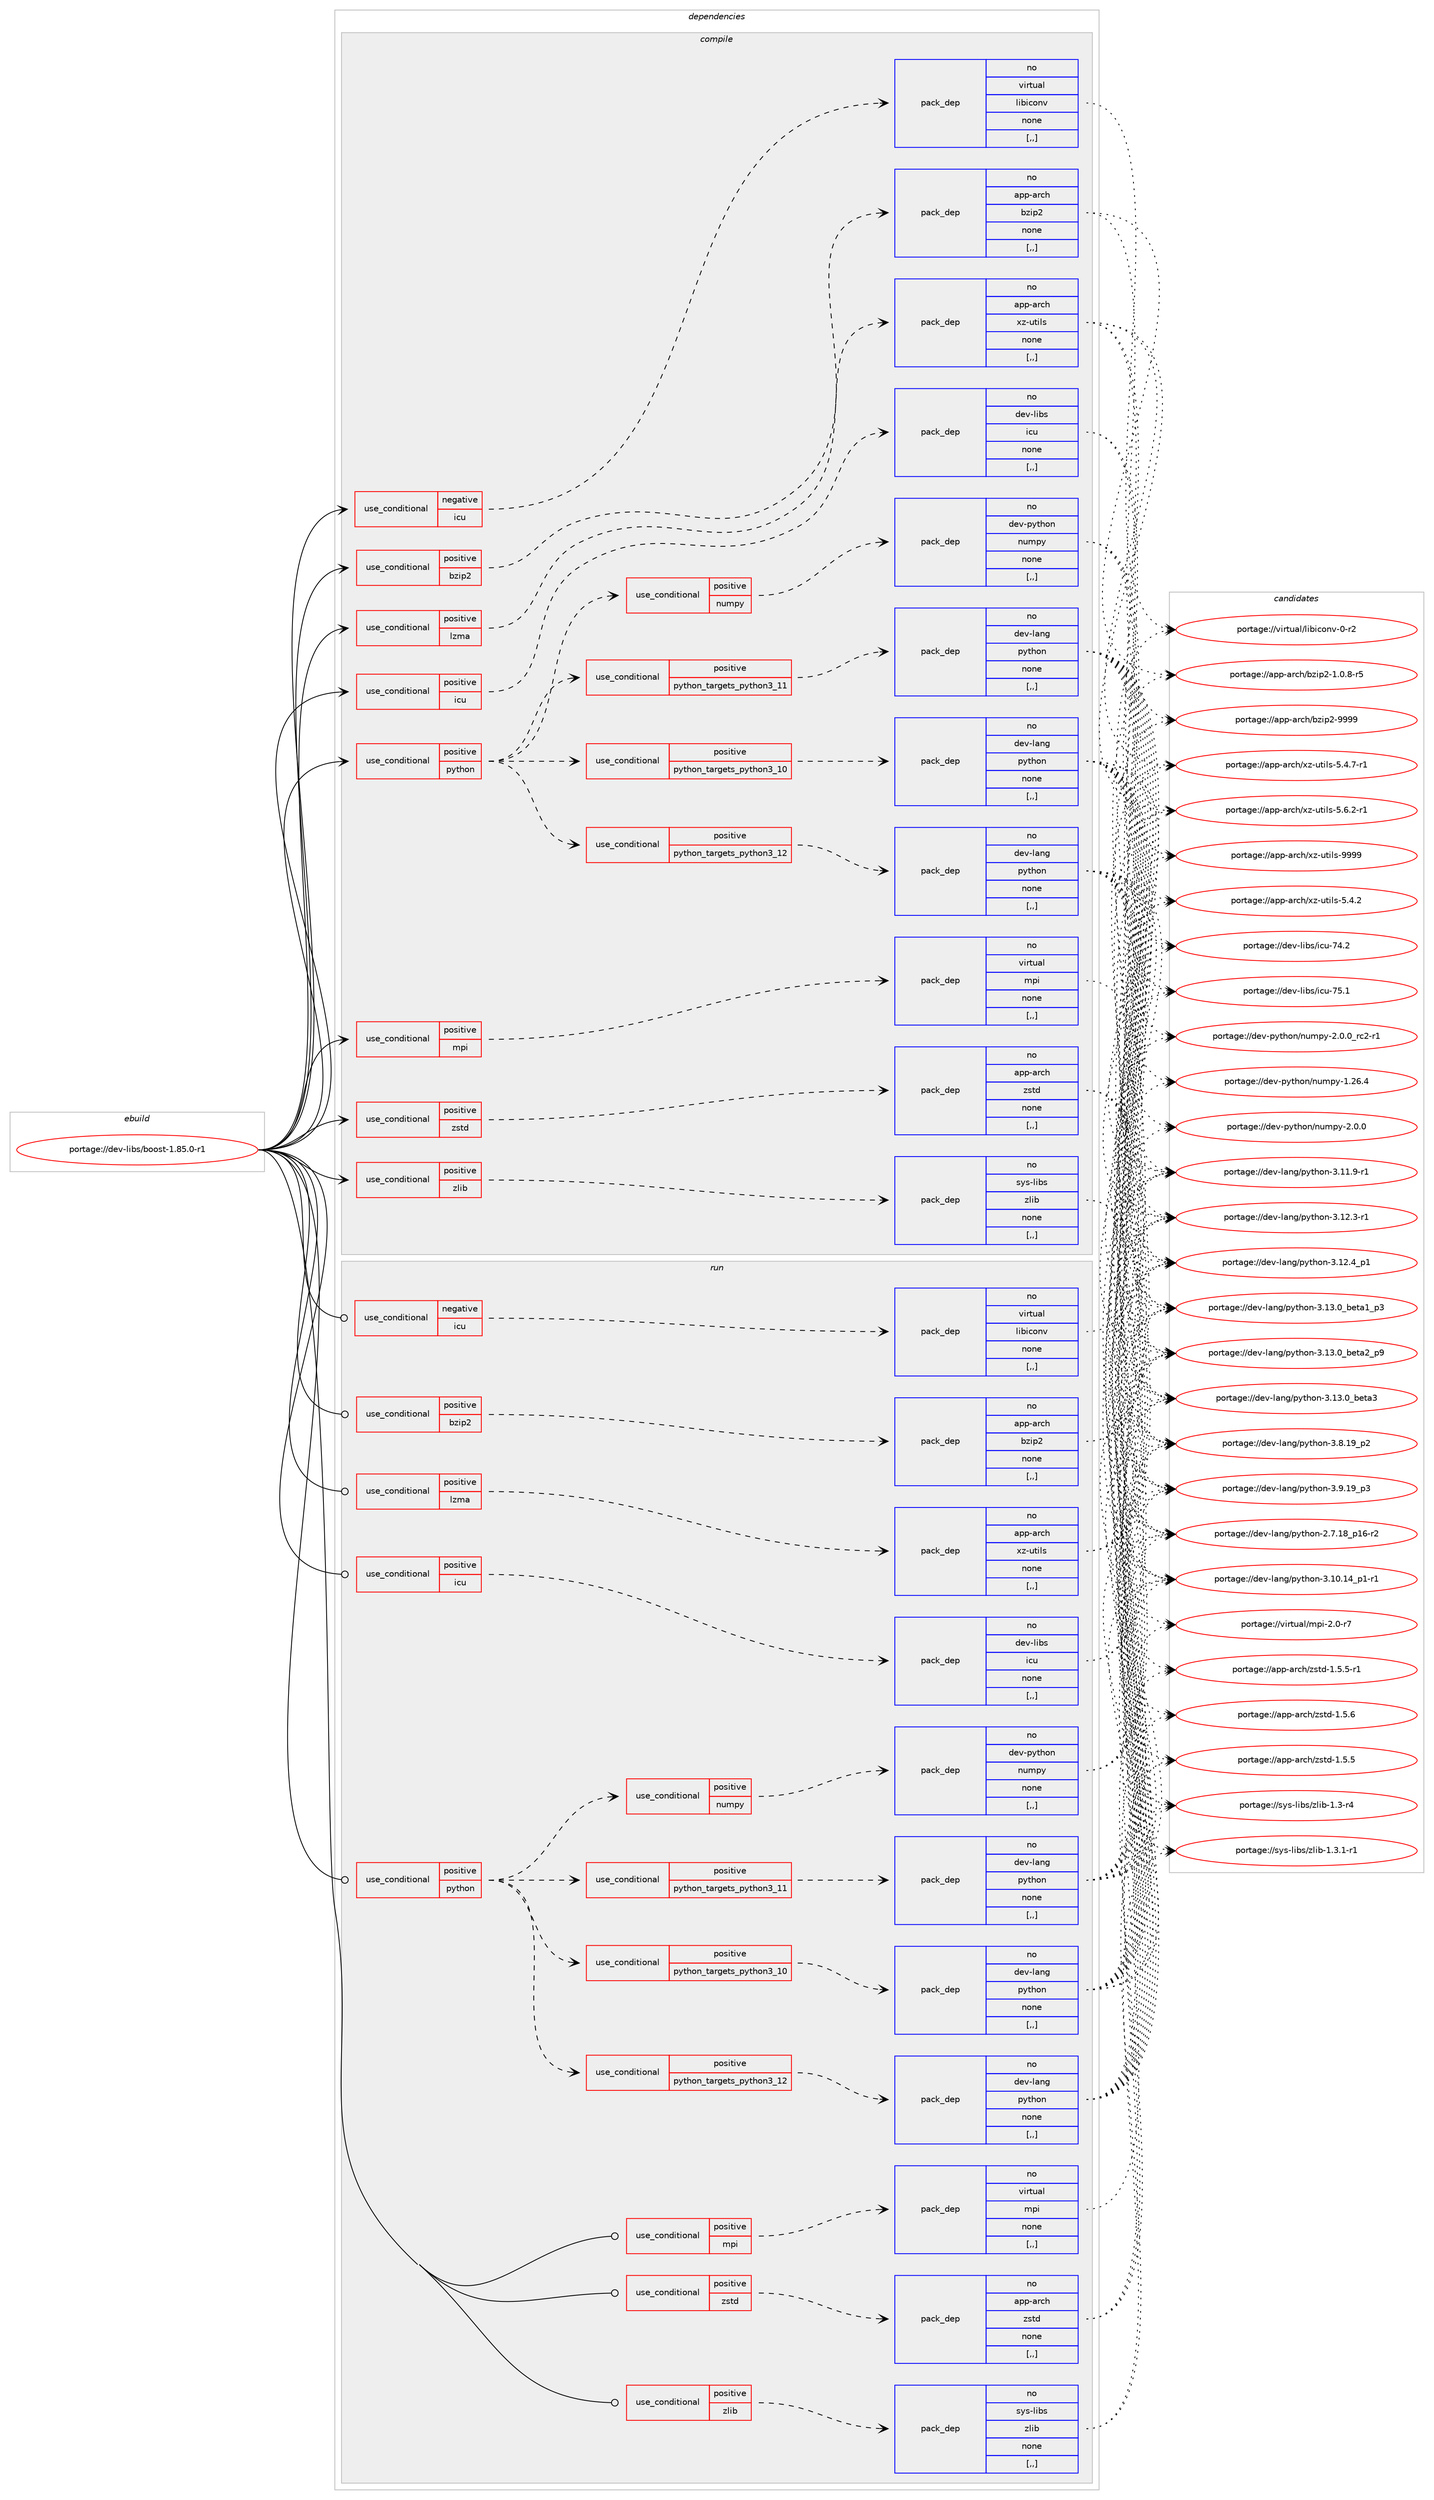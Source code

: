digraph prolog {

# *************
# Graph options
# *************

newrank=true;
concentrate=true;
compound=true;
graph [rankdir=LR,fontname=Helvetica,fontsize=10,ranksep=1.5];#, ranksep=2.5, nodesep=0.2];
edge  [arrowhead=vee];
node  [fontname=Helvetica,fontsize=10];

# **********
# The ebuild
# **********

subgraph cluster_leftcol {
color=gray;
rank=same;
label=<<i>ebuild</i>>;
id [label="portage://dev-libs/boost-1.85.0-r1", color=red, width=4, href="../dev-libs/boost-1.85.0-r1.svg"];
}

# ****************
# The dependencies
# ****************

subgraph cluster_midcol {
color=gray;
label=<<i>dependencies</i>>;
subgraph cluster_compile {
fillcolor="#eeeeee";
style=filled;
label=<<i>compile</i>>;
subgraph cond25169 {
dependency104187 [label=<<TABLE BORDER="0" CELLBORDER="1" CELLSPACING="0" CELLPADDING="4"><TR><TD ROWSPAN="3" CELLPADDING="10">use_conditional</TD></TR><TR><TD>negative</TD></TR><TR><TD>icu</TD></TR></TABLE>>, shape=none, color=red];
subgraph pack77901 {
dependency104188 [label=<<TABLE BORDER="0" CELLBORDER="1" CELLSPACING="0" CELLPADDING="4" WIDTH="220"><TR><TD ROWSPAN="6" CELLPADDING="30">pack_dep</TD></TR><TR><TD WIDTH="110">no</TD></TR><TR><TD>virtual</TD></TR><TR><TD>libiconv</TD></TR><TR><TD>none</TD></TR><TR><TD>[,,]</TD></TR></TABLE>>, shape=none, color=blue];
}
dependency104187:e -> dependency104188:w [weight=20,style="dashed",arrowhead="vee"];
}
id:e -> dependency104187:w [weight=20,style="solid",arrowhead="vee"];
subgraph cond25170 {
dependency104189 [label=<<TABLE BORDER="0" CELLBORDER="1" CELLSPACING="0" CELLPADDING="4"><TR><TD ROWSPAN="3" CELLPADDING="10">use_conditional</TD></TR><TR><TD>positive</TD></TR><TR><TD>bzip2</TD></TR></TABLE>>, shape=none, color=red];
subgraph pack77902 {
dependency104190 [label=<<TABLE BORDER="0" CELLBORDER="1" CELLSPACING="0" CELLPADDING="4" WIDTH="220"><TR><TD ROWSPAN="6" CELLPADDING="30">pack_dep</TD></TR><TR><TD WIDTH="110">no</TD></TR><TR><TD>app-arch</TD></TR><TR><TD>bzip2</TD></TR><TR><TD>none</TD></TR><TR><TD>[,,]</TD></TR></TABLE>>, shape=none, color=blue];
}
dependency104189:e -> dependency104190:w [weight=20,style="dashed",arrowhead="vee"];
}
id:e -> dependency104189:w [weight=20,style="solid",arrowhead="vee"];
subgraph cond25171 {
dependency104191 [label=<<TABLE BORDER="0" CELLBORDER="1" CELLSPACING="0" CELLPADDING="4"><TR><TD ROWSPAN="3" CELLPADDING="10">use_conditional</TD></TR><TR><TD>positive</TD></TR><TR><TD>icu</TD></TR></TABLE>>, shape=none, color=red];
subgraph pack77903 {
dependency104192 [label=<<TABLE BORDER="0" CELLBORDER="1" CELLSPACING="0" CELLPADDING="4" WIDTH="220"><TR><TD ROWSPAN="6" CELLPADDING="30">pack_dep</TD></TR><TR><TD WIDTH="110">no</TD></TR><TR><TD>dev-libs</TD></TR><TR><TD>icu</TD></TR><TR><TD>none</TD></TR><TR><TD>[,,]</TD></TR></TABLE>>, shape=none, color=blue];
}
dependency104191:e -> dependency104192:w [weight=20,style="dashed",arrowhead="vee"];
}
id:e -> dependency104191:w [weight=20,style="solid",arrowhead="vee"];
subgraph cond25172 {
dependency104193 [label=<<TABLE BORDER="0" CELLBORDER="1" CELLSPACING="0" CELLPADDING="4"><TR><TD ROWSPAN="3" CELLPADDING="10">use_conditional</TD></TR><TR><TD>positive</TD></TR><TR><TD>lzma</TD></TR></TABLE>>, shape=none, color=red];
subgraph pack77904 {
dependency104194 [label=<<TABLE BORDER="0" CELLBORDER="1" CELLSPACING="0" CELLPADDING="4" WIDTH="220"><TR><TD ROWSPAN="6" CELLPADDING="30">pack_dep</TD></TR><TR><TD WIDTH="110">no</TD></TR><TR><TD>app-arch</TD></TR><TR><TD>xz-utils</TD></TR><TR><TD>none</TD></TR><TR><TD>[,,]</TD></TR></TABLE>>, shape=none, color=blue];
}
dependency104193:e -> dependency104194:w [weight=20,style="dashed",arrowhead="vee"];
}
id:e -> dependency104193:w [weight=20,style="solid",arrowhead="vee"];
subgraph cond25173 {
dependency104195 [label=<<TABLE BORDER="0" CELLBORDER="1" CELLSPACING="0" CELLPADDING="4"><TR><TD ROWSPAN="3" CELLPADDING="10">use_conditional</TD></TR><TR><TD>positive</TD></TR><TR><TD>mpi</TD></TR></TABLE>>, shape=none, color=red];
subgraph pack77905 {
dependency104196 [label=<<TABLE BORDER="0" CELLBORDER="1" CELLSPACING="0" CELLPADDING="4" WIDTH="220"><TR><TD ROWSPAN="6" CELLPADDING="30">pack_dep</TD></TR><TR><TD WIDTH="110">no</TD></TR><TR><TD>virtual</TD></TR><TR><TD>mpi</TD></TR><TR><TD>none</TD></TR><TR><TD>[,,]</TD></TR></TABLE>>, shape=none, color=blue];
}
dependency104195:e -> dependency104196:w [weight=20,style="dashed",arrowhead="vee"];
}
id:e -> dependency104195:w [weight=20,style="solid",arrowhead="vee"];
subgraph cond25174 {
dependency104197 [label=<<TABLE BORDER="0" CELLBORDER="1" CELLSPACING="0" CELLPADDING="4"><TR><TD ROWSPAN="3" CELLPADDING="10">use_conditional</TD></TR><TR><TD>positive</TD></TR><TR><TD>python</TD></TR></TABLE>>, shape=none, color=red];
subgraph cond25175 {
dependency104198 [label=<<TABLE BORDER="0" CELLBORDER="1" CELLSPACING="0" CELLPADDING="4"><TR><TD ROWSPAN="3" CELLPADDING="10">use_conditional</TD></TR><TR><TD>positive</TD></TR><TR><TD>python_targets_python3_10</TD></TR></TABLE>>, shape=none, color=red];
subgraph pack77906 {
dependency104199 [label=<<TABLE BORDER="0" CELLBORDER="1" CELLSPACING="0" CELLPADDING="4" WIDTH="220"><TR><TD ROWSPAN="6" CELLPADDING="30">pack_dep</TD></TR><TR><TD WIDTH="110">no</TD></TR><TR><TD>dev-lang</TD></TR><TR><TD>python</TD></TR><TR><TD>none</TD></TR><TR><TD>[,,]</TD></TR></TABLE>>, shape=none, color=blue];
}
dependency104198:e -> dependency104199:w [weight=20,style="dashed",arrowhead="vee"];
}
dependency104197:e -> dependency104198:w [weight=20,style="dashed",arrowhead="vee"];
subgraph cond25176 {
dependency104200 [label=<<TABLE BORDER="0" CELLBORDER="1" CELLSPACING="0" CELLPADDING="4"><TR><TD ROWSPAN="3" CELLPADDING="10">use_conditional</TD></TR><TR><TD>positive</TD></TR><TR><TD>python_targets_python3_11</TD></TR></TABLE>>, shape=none, color=red];
subgraph pack77907 {
dependency104201 [label=<<TABLE BORDER="0" CELLBORDER="1" CELLSPACING="0" CELLPADDING="4" WIDTH="220"><TR><TD ROWSPAN="6" CELLPADDING="30">pack_dep</TD></TR><TR><TD WIDTH="110">no</TD></TR><TR><TD>dev-lang</TD></TR><TR><TD>python</TD></TR><TR><TD>none</TD></TR><TR><TD>[,,]</TD></TR></TABLE>>, shape=none, color=blue];
}
dependency104200:e -> dependency104201:w [weight=20,style="dashed",arrowhead="vee"];
}
dependency104197:e -> dependency104200:w [weight=20,style="dashed",arrowhead="vee"];
subgraph cond25177 {
dependency104202 [label=<<TABLE BORDER="0" CELLBORDER="1" CELLSPACING="0" CELLPADDING="4"><TR><TD ROWSPAN="3" CELLPADDING="10">use_conditional</TD></TR><TR><TD>positive</TD></TR><TR><TD>python_targets_python3_12</TD></TR></TABLE>>, shape=none, color=red];
subgraph pack77908 {
dependency104203 [label=<<TABLE BORDER="0" CELLBORDER="1" CELLSPACING="0" CELLPADDING="4" WIDTH="220"><TR><TD ROWSPAN="6" CELLPADDING="30">pack_dep</TD></TR><TR><TD WIDTH="110">no</TD></TR><TR><TD>dev-lang</TD></TR><TR><TD>python</TD></TR><TR><TD>none</TD></TR><TR><TD>[,,]</TD></TR></TABLE>>, shape=none, color=blue];
}
dependency104202:e -> dependency104203:w [weight=20,style="dashed",arrowhead="vee"];
}
dependency104197:e -> dependency104202:w [weight=20,style="dashed",arrowhead="vee"];
subgraph cond25178 {
dependency104204 [label=<<TABLE BORDER="0" CELLBORDER="1" CELLSPACING="0" CELLPADDING="4"><TR><TD ROWSPAN="3" CELLPADDING="10">use_conditional</TD></TR><TR><TD>positive</TD></TR><TR><TD>numpy</TD></TR></TABLE>>, shape=none, color=red];
subgraph pack77909 {
dependency104205 [label=<<TABLE BORDER="0" CELLBORDER="1" CELLSPACING="0" CELLPADDING="4" WIDTH="220"><TR><TD ROWSPAN="6" CELLPADDING="30">pack_dep</TD></TR><TR><TD WIDTH="110">no</TD></TR><TR><TD>dev-python</TD></TR><TR><TD>numpy</TD></TR><TR><TD>none</TD></TR><TR><TD>[,,]</TD></TR></TABLE>>, shape=none, color=blue];
}
dependency104204:e -> dependency104205:w [weight=20,style="dashed",arrowhead="vee"];
}
dependency104197:e -> dependency104204:w [weight=20,style="dashed",arrowhead="vee"];
}
id:e -> dependency104197:w [weight=20,style="solid",arrowhead="vee"];
subgraph cond25179 {
dependency104206 [label=<<TABLE BORDER="0" CELLBORDER="1" CELLSPACING="0" CELLPADDING="4"><TR><TD ROWSPAN="3" CELLPADDING="10">use_conditional</TD></TR><TR><TD>positive</TD></TR><TR><TD>zlib</TD></TR></TABLE>>, shape=none, color=red];
subgraph pack77910 {
dependency104207 [label=<<TABLE BORDER="0" CELLBORDER="1" CELLSPACING="0" CELLPADDING="4" WIDTH="220"><TR><TD ROWSPAN="6" CELLPADDING="30">pack_dep</TD></TR><TR><TD WIDTH="110">no</TD></TR><TR><TD>sys-libs</TD></TR><TR><TD>zlib</TD></TR><TR><TD>none</TD></TR><TR><TD>[,,]</TD></TR></TABLE>>, shape=none, color=blue];
}
dependency104206:e -> dependency104207:w [weight=20,style="dashed",arrowhead="vee"];
}
id:e -> dependency104206:w [weight=20,style="solid",arrowhead="vee"];
subgraph cond25180 {
dependency104208 [label=<<TABLE BORDER="0" CELLBORDER="1" CELLSPACING="0" CELLPADDING="4"><TR><TD ROWSPAN="3" CELLPADDING="10">use_conditional</TD></TR><TR><TD>positive</TD></TR><TR><TD>zstd</TD></TR></TABLE>>, shape=none, color=red];
subgraph pack77911 {
dependency104209 [label=<<TABLE BORDER="0" CELLBORDER="1" CELLSPACING="0" CELLPADDING="4" WIDTH="220"><TR><TD ROWSPAN="6" CELLPADDING="30">pack_dep</TD></TR><TR><TD WIDTH="110">no</TD></TR><TR><TD>app-arch</TD></TR><TR><TD>zstd</TD></TR><TR><TD>none</TD></TR><TR><TD>[,,]</TD></TR></TABLE>>, shape=none, color=blue];
}
dependency104208:e -> dependency104209:w [weight=20,style="dashed",arrowhead="vee"];
}
id:e -> dependency104208:w [weight=20,style="solid",arrowhead="vee"];
}
subgraph cluster_compileandrun {
fillcolor="#eeeeee";
style=filled;
label=<<i>compile and run</i>>;
}
subgraph cluster_run {
fillcolor="#eeeeee";
style=filled;
label=<<i>run</i>>;
subgraph cond25181 {
dependency104210 [label=<<TABLE BORDER="0" CELLBORDER="1" CELLSPACING="0" CELLPADDING="4"><TR><TD ROWSPAN="3" CELLPADDING="10">use_conditional</TD></TR><TR><TD>negative</TD></TR><TR><TD>icu</TD></TR></TABLE>>, shape=none, color=red];
subgraph pack77912 {
dependency104211 [label=<<TABLE BORDER="0" CELLBORDER="1" CELLSPACING="0" CELLPADDING="4" WIDTH="220"><TR><TD ROWSPAN="6" CELLPADDING="30">pack_dep</TD></TR><TR><TD WIDTH="110">no</TD></TR><TR><TD>virtual</TD></TR><TR><TD>libiconv</TD></TR><TR><TD>none</TD></TR><TR><TD>[,,]</TD></TR></TABLE>>, shape=none, color=blue];
}
dependency104210:e -> dependency104211:w [weight=20,style="dashed",arrowhead="vee"];
}
id:e -> dependency104210:w [weight=20,style="solid",arrowhead="odot"];
subgraph cond25182 {
dependency104212 [label=<<TABLE BORDER="0" CELLBORDER="1" CELLSPACING="0" CELLPADDING="4"><TR><TD ROWSPAN="3" CELLPADDING="10">use_conditional</TD></TR><TR><TD>positive</TD></TR><TR><TD>bzip2</TD></TR></TABLE>>, shape=none, color=red];
subgraph pack77913 {
dependency104213 [label=<<TABLE BORDER="0" CELLBORDER="1" CELLSPACING="0" CELLPADDING="4" WIDTH="220"><TR><TD ROWSPAN="6" CELLPADDING="30">pack_dep</TD></TR><TR><TD WIDTH="110">no</TD></TR><TR><TD>app-arch</TD></TR><TR><TD>bzip2</TD></TR><TR><TD>none</TD></TR><TR><TD>[,,]</TD></TR></TABLE>>, shape=none, color=blue];
}
dependency104212:e -> dependency104213:w [weight=20,style="dashed",arrowhead="vee"];
}
id:e -> dependency104212:w [weight=20,style="solid",arrowhead="odot"];
subgraph cond25183 {
dependency104214 [label=<<TABLE BORDER="0" CELLBORDER="1" CELLSPACING="0" CELLPADDING="4"><TR><TD ROWSPAN="3" CELLPADDING="10">use_conditional</TD></TR><TR><TD>positive</TD></TR><TR><TD>icu</TD></TR></TABLE>>, shape=none, color=red];
subgraph pack77914 {
dependency104215 [label=<<TABLE BORDER="0" CELLBORDER="1" CELLSPACING="0" CELLPADDING="4" WIDTH="220"><TR><TD ROWSPAN="6" CELLPADDING="30">pack_dep</TD></TR><TR><TD WIDTH="110">no</TD></TR><TR><TD>dev-libs</TD></TR><TR><TD>icu</TD></TR><TR><TD>none</TD></TR><TR><TD>[,,]</TD></TR></TABLE>>, shape=none, color=blue];
}
dependency104214:e -> dependency104215:w [weight=20,style="dashed",arrowhead="vee"];
}
id:e -> dependency104214:w [weight=20,style="solid",arrowhead="odot"];
subgraph cond25184 {
dependency104216 [label=<<TABLE BORDER="0" CELLBORDER="1" CELLSPACING="0" CELLPADDING="4"><TR><TD ROWSPAN="3" CELLPADDING="10">use_conditional</TD></TR><TR><TD>positive</TD></TR><TR><TD>lzma</TD></TR></TABLE>>, shape=none, color=red];
subgraph pack77915 {
dependency104217 [label=<<TABLE BORDER="0" CELLBORDER="1" CELLSPACING="0" CELLPADDING="4" WIDTH="220"><TR><TD ROWSPAN="6" CELLPADDING="30">pack_dep</TD></TR><TR><TD WIDTH="110">no</TD></TR><TR><TD>app-arch</TD></TR><TR><TD>xz-utils</TD></TR><TR><TD>none</TD></TR><TR><TD>[,,]</TD></TR></TABLE>>, shape=none, color=blue];
}
dependency104216:e -> dependency104217:w [weight=20,style="dashed",arrowhead="vee"];
}
id:e -> dependency104216:w [weight=20,style="solid",arrowhead="odot"];
subgraph cond25185 {
dependency104218 [label=<<TABLE BORDER="0" CELLBORDER="1" CELLSPACING="0" CELLPADDING="4"><TR><TD ROWSPAN="3" CELLPADDING="10">use_conditional</TD></TR><TR><TD>positive</TD></TR><TR><TD>mpi</TD></TR></TABLE>>, shape=none, color=red];
subgraph pack77916 {
dependency104219 [label=<<TABLE BORDER="0" CELLBORDER="1" CELLSPACING="0" CELLPADDING="4" WIDTH="220"><TR><TD ROWSPAN="6" CELLPADDING="30">pack_dep</TD></TR><TR><TD WIDTH="110">no</TD></TR><TR><TD>virtual</TD></TR><TR><TD>mpi</TD></TR><TR><TD>none</TD></TR><TR><TD>[,,]</TD></TR></TABLE>>, shape=none, color=blue];
}
dependency104218:e -> dependency104219:w [weight=20,style="dashed",arrowhead="vee"];
}
id:e -> dependency104218:w [weight=20,style="solid",arrowhead="odot"];
subgraph cond25186 {
dependency104220 [label=<<TABLE BORDER="0" CELLBORDER="1" CELLSPACING="0" CELLPADDING="4"><TR><TD ROWSPAN="3" CELLPADDING="10">use_conditional</TD></TR><TR><TD>positive</TD></TR><TR><TD>python</TD></TR></TABLE>>, shape=none, color=red];
subgraph cond25187 {
dependency104221 [label=<<TABLE BORDER="0" CELLBORDER="1" CELLSPACING="0" CELLPADDING="4"><TR><TD ROWSPAN="3" CELLPADDING="10">use_conditional</TD></TR><TR><TD>positive</TD></TR><TR><TD>python_targets_python3_10</TD></TR></TABLE>>, shape=none, color=red];
subgraph pack77917 {
dependency104222 [label=<<TABLE BORDER="0" CELLBORDER="1" CELLSPACING="0" CELLPADDING="4" WIDTH="220"><TR><TD ROWSPAN="6" CELLPADDING="30">pack_dep</TD></TR><TR><TD WIDTH="110">no</TD></TR><TR><TD>dev-lang</TD></TR><TR><TD>python</TD></TR><TR><TD>none</TD></TR><TR><TD>[,,]</TD></TR></TABLE>>, shape=none, color=blue];
}
dependency104221:e -> dependency104222:w [weight=20,style="dashed",arrowhead="vee"];
}
dependency104220:e -> dependency104221:w [weight=20,style="dashed",arrowhead="vee"];
subgraph cond25188 {
dependency104223 [label=<<TABLE BORDER="0" CELLBORDER="1" CELLSPACING="0" CELLPADDING="4"><TR><TD ROWSPAN="3" CELLPADDING="10">use_conditional</TD></TR><TR><TD>positive</TD></TR><TR><TD>python_targets_python3_11</TD></TR></TABLE>>, shape=none, color=red];
subgraph pack77918 {
dependency104224 [label=<<TABLE BORDER="0" CELLBORDER="1" CELLSPACING="0" CELLPADDING="4" WIDTH="220"><TR><TD ROWSPAN="6" CELLPADDING="30">pack_dep</TD></TR><TR><TD WIDTH="110">no</TD></TR><TR><TD>dev-lang</TD></TR><TR><TD>python</TD></TR><TR><TD>none</TD></TR><TR><TD>[,,]</TD></TR></TABLE>>, shape=none, color=blue];
}
dependency104223:e -> dependency104224:w [weight=20,style="dashed",arrowhead="vee"];
}
dependency104220:e -> dependency104223:w [weight=20,style="dashed",arrowhead="vee"];
subgraph cond25189 {
dependency104225 [label=<<TABLE BORDER="0" CELLBORDER="1" CELLSPACING="0" CELLPADDING="4"><TR><TD ROWSPAN="3" CELLPADDING="10">use_conditional</TD></TR><TR><TD>positive</TD></TR><TR><TD>python_targets_python3_12</TD></TR></TABLE>>, shape=none, color=red];
subgraph pack77919 {
dependency104226 [label=<<TABLE BORDER="0" CELLBORDER="1" CELLSPACING="0" CELLPADDING="4" WIDTH="220"><TR><TD ROWSPAN="6" CELLPADDING="30">pack_dep</TD></TR><TR><TD WIDTH="110">no</TD></TR><TR><TD>dev-lang</TD></TR><TR><TD>python</TD></TR><TR><TD>none</TD></TR><TR><TD>[,,]</TD></TR></TABLE>>, shape=none, color=blue];
}
dependency104225:e -> dependency104226:w [weight=20,style="dashed",arrowhead="vee"];
}
dependency104220:e -> dependency104225:w [weight=20,style="dashed",arrowhead="vee"];
subgraph cond25190 {
dependency104227 [label=<<TABLE BORDER="0" CELLBORDER="1" CELLSPACING="0" CELLPADDING="4"><TR><TD ROWSPAN="3" CELLPADDING="10">use_conditional</TD></TR><TR><TD>positive</TD></TR><TR><TD>numpy</TD></TR></TABLE>>, shape=none, color=red];
subgraph pack77920 {
dependency104228 [label=<<TABLE BORDER="0" CELLBORDER="1" CELLSPACING="0" CELLPADDING="4" WIDTH="220"><TR><TD ROWSPAN="6" CELLPADDING="30">pack_dep</TD></TR><TR><TD WIDTH="110">no</TD></TR><TR><TD>dev-python</TD></TR><TR><TD>numpy</TD></TR><TR><TD>none</TD></TR><TR><TD>[,,]</TD></TR></TABLE>>, shape=none, color=blue];
}
dependency104227:e -> dependency104228:w [weight=20,style="dashed",arrowhead="vee"];
}
dependency104220:e -> dependency104227:w [weight=20,style="dashed",arrowhead="vee"];
}
id:e -> dependency104220:w [weight=20,style="solid",arrowhead="odot"];
subgraph cond25191 {
dependency104229 [label=<<TABLE BORDER="0" CELLBORDER="1" CELLSPACING="0" CELLPADDING="4"><TR><TD ROWSPAN="3" CELLPADDING="10">use_conditional</TD></TR><TR><TD>positive</TD></TR><TR><TD>zlib</TD></TR></TABLE>>, shape=none, color=red];
subgraph pack77921 {
dependency104230 [label=<<TABLE BORDER="0" CELLBORDER="1" CELLSPACING="0" CELLPADDING="4" WIDTH="220"><TR><TD ROWSPAN="6" CELLPADDING="30">pack_dep</TD></TR><TR><TD WIDTH="110">no</TD></TR><TR><TD>sys-libs</TD></TR><TR><TD>zlib</TD></TR><TR><TD>none</TD></TR><TR><TD>[,,]</TD></TR></TABLE>>, shape=none, color=blue];
}
dependency104229:e -> dependency104230:w [weight=20,style="dashed",arrowhead="vee"];
}
id:e -> dependency104229:w [weight=20,style="solid",arrowhead="odot"];
subgraph cond25192 {
dependency104231 [label=<<TABLE BORDER="0" CELLBORDER="1" CELLSPACING="0" CELLPADDING="4"><TR><TD ROWSPAN="3" CELLPADDING="10">use_conditional</TD></TR><TR><TD>positive</TD></TR><TR><TD>zstd</TD></TR></TABLE>>, shape=none, color=red];
subgraph pack77922 {
dependency104232 [label=<<TABLE BORDER="0" CELLBORDER="1" CELLSPACING="0" CELLPADDING="4" WIDTH="220"><TR><TD ROWSPAN="6" CELLPADDING="30">pack_dep</TD></TR><TR><TD WIDTH="110">no</TD></TR><TR><TD>app-arch</TD></TR><TR><TD>zstd</TD></TR><TR><TD>none</TD></TR><TR><TD>[,,]</TD></TR></TABLE>>, shape=none, color=blue];
}
dependency104231:e -> dependency104232:w [weight=20,style="dashed",arrowhead="vee"];
}
id:e -> dependency104231:w [weight=20,style="solid",arrowhead="odot"];
}
}

# **************
# The candidates
# **************

subgraph cluster_choices {
rank=same;
color=gray;
label=<<i>candidates</i>>;

subgraph choice77901 {
color=black;
nodesep=1;
choice1181051141161179710847108105981059911111011845484511450 [label="portage://virtual/libiconv-0-r2", color=red, width=4,href="../virtual/libiconv-0-r2.svg"];
dependency104188:e -> choice1181051141161179710847108105981059911111011845484511450:w [style=dotted,weight="100"];
}
subgraph choice77902 {
color=black;
nodesep=1;
choice971121124597114991044798122105112504549464846564511453 [label="portage://app-arch/bzip2-1.0.8-r5", color=red, width=4,href="../app-arch/bzip2-1.0.8-r5.svg"];
choice971121124597114991044798122105112504557575757 [label="portage://app-arch/bzip2-9999", color=red, width=4,href="../app-arch/bzip2-9999.svg"];
dependency104190:e -> choice971121124597114991044798122105112504549464846564511453:w [style=dotted,weight="100"];
dependency104190:e -> choice971121124597114991044798122105112504557575757:w [style=dotted,weight="100"];
}
subgraph choice77903 {
color=black;
nodesep=1;
choice100101118451081059811547105991174555524650 [label="portage://dev-libs/icu-74.2", color=red, width=4,href="../dev-libs/icu-74.2.svg"];
choice100101118451081059811547105991174555534649 [label="portage://dev-libs/icu-75.1", color=red, width=4,href="../dev-libs/icu-75.1.svg"];
dependency104192:e -> choice100101118451081059811547105991174555524650:w [style=dotted,weight="100"];
dependency104192:e -> choice100101118451081059811547105991174555534649:w [style=dotted,weight="100"];
}
subgraph choice77904 {
color=black;
nodesep=1;
choice971121124597114991044712012245117116105108115455346524650 [label="portage://app-arch/xz-utils-5.4.2", color=red, width=4,href="../app-arch/xz-utils-5.4.2.svg"];
choice9711211245971149910447120122451171161051081154553465246554511449 [label="portage://app-arch/xz-utils-5.4.7-r1", color=red, width=4,href="../app-arch/xz-utils-5.4.7-r1.svg"];
choice9711211245971149910447120122451171161051081154553465446504511449 [label="portage://app-arch/xz-utils-5.6.2-r1", color=red, width=4,href="../app-arch/xz-utils-5.6.2-r1.svg"];
choice9711211245971149910447120122451171161051081154557575757 [label="portage://app-arch/xz-utils-9999", color=red, width=4,href="../app-arch/xz-utils-9999.svg"];
dependency104194:e -> choice971121124597114991044712012245117116105108115455346524650:w [style=dotted,weight="100"];
dependency104194:e -> choice9711211245971149910447120122451171161051081154553465246554511449:w [style=dotted,weight="100"];
dependency104194:e -> choice9711211245971149910447120122451171161051081154553465446504511449:w [style=dotted,weight="100"];
dependency104194:e -> choice9711211245971149910447120122451171161051081154557575757:w [style=dotted,weight="100"];
}
subgraph choice77905 {
color=black;
nodesep=1;
choice1181051141161179710847109112105455046484511455 [label="portage://virtual/mpi-2.0-r7", color=red, width=4,href="../virtual/mpi-2.0-r7.svg"];
dependency104196:e -> choice1181051141161179710847109112105455046484511455:w [style=dotted,weight="100"];
}
subgraph choice77906 {
color=black;
nodesep=1;
choice100101118451089711010347112121116104111110455046554649569511249544511450 [label="portage://dev-lang/python-2.7.18_p16-r2", color=red, width=4,href="../dev-lang/python-2.7.18_p16-r2.svg"];
choice100101118451089711010347112121116104111110455146494846495295112494511449 [label="portage://dev-lang/python-3.10.14_p1-r1", color=red, width=4,href="../dev-lang/python-3.10.14_p1-r1.svg"];
choice100101118451089711010347112121116104111110455146494946574511449 [label="portage://dev-lang/python-3.11.9-r1", color=red, width=4,href="../dev-lang/python-3.11.9-r1.svg"];
choice100101118451089711010347112121116104111110455146495046514511449 [label="portage://dev-lang/python-3.12.3-r1", color=red, width=4,href="../dev-lang/python-3.12.3-r1.svg"];
choice100101118451089711010347112121116104111110455146495046529511249 [label="portage://dev-lang/python-3.12.4_p1", color=red, width=4,href="../dev-lang/python-3.12.4_p1.svg"];
choice10010111845108971101034711212111610411111045514649514648959810111697499511251 [label="portage://dev-lang/python-3.13.0_beta1_p3", color=red, width=4,href="../dev-lang/python-3.13.0_beta1_p3.svg"];
choice10010111845108971101034711212111610411111045514649514648959810111697509511257 [label="portage://dev-lang/python-3.13.0_beta2_p9", color=red, width=4,href="../dev-lang/python-3.13.0_beta2_p9.svg"];
choice1001011184510897110103471121211161041111104551464951464895981011169751 [label="portage://dev-lang/python-3.13.0_beta3", color=red, width=4,href="../dev-lang/python-3.13.0_beta3.svg"];
choice100101118451089711010347112121116104111110455146564649579511250 [label="portage://dev-lang/python-3.8.19_p2", color=red, width=4,href="../dev-lang/python-3.8.19_p2.svg"];
choice100101118451089711010347112121116104111110455146574649579511251 [label="portage://dev-lang/python-3.9.19_p3", color=red, width=4,href="../dev-lang/python-3.9.19_p3.svg"];
dependency104199:e -> choice100101118451089711010347112121116104111110455046554649569511249544511450:w [style=dotted,weight="100"];
dependency104199:e -> choice100101118451089711010347112121116104111110455146494846495295112494511449:w [style=dotted,weight="100"];
dependency104199:e -> choice100101118451089711010347112121116104111110455146494946574511449:w [style=dotted,weight="100"];
dependency104199:e -> choice100101118451089711010347112121116104111110455146495046514511449:w [style=dotted,weight="100"];
dependency104199:e -> choice100101118451089711010347112121116104111110455146495046529511249:w [style=dotted,weight="100"];
dependency104199:e -> choice10010111845108971101034711212111610411111045514649514648959810111697499511251:w [style=dotted,weight="100"];
dependency104199:e -> choice10010111845108971101034711212111610411111045514649514648959810111697509511257:w [style=dotted,weight="100"];
dependency104199:e -> choice1001011184510897110103471121211161041111104551464951464895981011169751:w [style=dotted,weight="100"];
dependency104199:e -> choice100101118451089711010347112121116104111110455146564649579511250:w [style=dotted,weight="100"];
dependency104199:e -> choice100101118451089711010347112121116104111110455146574649579511251:w [style=dotted,weight="100"];
}
subgraph choice77907 {
color=black;
nodesep=1;
choice100101118451089711010347112121116104111110455046554649569511249544511450 [label="portage://dev-lang/python-2.7.18_p16-r2", color=red, width=4,href="../dev-lang/python-2.7.18_p16-r2.svg"];
choice100101118451089711010347112121116104111110455146494846495295112494511449 [label="portage://dev-lang/python-3.10.14_p1-r1", color=red, width=4,href="../dev-lang/python-3.10.14_p1-r1.svg"];
choice100101118451089711010347112121116104111110455146494946574511449 [label="portage://dev-lang/python-3.11.9-r1", color=red, width=4,href="../dev-lang/python-3.11.9-r1.svg"];
choice100101118451089711010347112121116104111110455146495046514511449 [label="portage://dev-lang/python-3.12.3-r1", color=red, width=4,href="../dev-lang/python-3.12.3-r1.svg"];
choice100101118451089711010347112121116104111110455146495046529511249 [label="portage://dev-lang/python-3.12.4_p1", color=red, width=4,href="../dev-lang/python-3.12.4_p1.svg"];
choice10010111845108971101034711212111610411111045514649514648959810111697499511251 [label="portage://dev-lang/python-3.13.0_beta1_p3", color=red, width=4,href="../dev-lang/python-3.13.0_beta1_p3.svg"];
choice10010111845108971101034711212111610411111045514649514648959810111697509511257 [label="portage://dev-lang/python-3.13.0_beta2_p9", color=red, width=4,href="../dev-lang/python-3.13.0_beta2_p9.svg"];
choice1001011184510897110103471121211161041111104551464951464895981011169751 [label="portage://dev-lang/python-3.13.0_beta3", color=red, width=4,href="../dev-lang/python-3.13.0_beta3.svg"];
choice100101118451089711010347112121116104111110455146564649579511250 [label="portage://dev-lang/python-3.8.19_p2", color=red, width=4,href="../dev-lang/python-3.8.19_p2.svg"];
choice100101118451089711010347112121116104111110455146574649579511251 [label="portage://dev-lang/python-3.9.19_p3", color=red, width=4,href="../dev-lang/python-3.9.19_p3.svg"];
dependency104201:e -> choice100101118451089711010347112121116104111110455046554649569511249544511450:w [style=dotted,weight="100"];
dependency104201:e -> choice100101118451089711010347112121116104111110455146494846495295112494511449:w [style=dotted,weight="100"];
dependency104201:e -> choice100101118451089711010347112121116104111110455146494946574511449:w [style=dotted,weight="100"];
dependency104201:e -> choice100101118451089711010347112121116104111110455146495046514511449:w [style=dotted,weight="100"];
dependency104201:e -> choice100101118451089711010347112121116104111110455146495046529511249:w [style=dotted,weight="100"];
dependency104201:e -> choice10010111845108971101034711212111610411111045514649514648959810111697499511251:w [style=dotted,weight="100"];
dependency104201:e -> choice10010111845108971101034711212111610411111045514649514648959810111697509511257:w [style=dotted,weight="100"];
dependency104201:e -> choice1001011184510897110103471121211161041111104551464951464895981011169751:w [style=dotted,weight="100"];
dependency104201:e -> choice100101118451089711010347112121116104111110455146564649579511250:w [style=dotted,weight="100"];
dependency104201:e -> choice100101118451089711010347112121116104111110455146574649579511251:w [style=dotted,weight="100"];
}
subgraph choice77908 {
color=black;
nodesep=1;
choice100101118451089711010347112121116104111110455046554649569511249544511450 [label="portage://dev-lang/python-2.7.18_p16-r2", color=red, width=4,href="../dev-lang/python-2.7.18_p16-r2.svg"];
choice100101118451089711010347112121116104111110455146494846495295112494511449 [label="portage://dev-lang/python-3.10.14_p1-r1", color=red, width=4,href="../dev-lang/python-3.10.14_p1-r1.svg"];
choice100101118451089711010347112121116104111110455146494946574511449 [label="portage://dev-lang/python-3.11.9-r1", color=red, width=4,href="../dev-lang/python-3.11.9-r1.svg"];
choice100101118451089711010347112121116104111110455146495046514511449 [label="portage://dev-lang/python-3.12.3-r1", color=red, width=4,href="../dev-lang/python-3.12.3-r1.svg"];
choice100101118451089711010347112121116104111110455146495046529511249 [label="portage://dev-lang/python-3.12.4_p1", color=red, width=4,href="../dev-lang/python-3.12.4_p1.svg"];
choice10010111845108971101034711212111610411111045514649514648959810111697499511251 [label="portage://dev-lang/python-3.13.0_beta1_p3", color=red, width=4,href="../dev-lang/python-3.13.0_beta1_p3.svg"];
choice10010111845108971101034711212111610411111045514649514648959810111697509511257 [label="portage://dev-lang/python-3.13.0_beta2_p9", color=red, width=4,href="../dev-lang/python-3.13.0_beta2_p9.svg"];
choice1001011184510897110103471121211161041111104551464951464895981011169751 [label="portage://dev-lang/python-3.13.0_beta3", color=red, width=4,href="../dev-lang/python-3.13.0_beta3.svg"];
choice100101118451089711010347112121116104111110455146564649579511250 [label="portage://dev-lang/python-3.8.19_p2", color=red, width=4,href="../dev-lang/python-3.8.19_p2.svg"];
choice100101118451089711010347112121116104111110455146574649579511251 [label="portage://dev-lang/python-3.9.19_p3", color=red, width=4,href="../dev-lang/python-3.9.19_p3.svg"];
dependency104203:e -> choice100101118451089711010347112121116104111110455046554649569511249544511450:w [style=dotted,weight="100"];
dependency104203:e -> choice100101118451089711010347112121116104111110455146494846495295112494511449:w [style=dotted,weight="100"];
dependency104203:e -> choice100101118451089711010347112121116104111110455146494946574511449:w [style=dotted,weight="100"];
dependency104203:e -> choice100101118451089711010347112121116104111110455146495046514511449:w [style=dotted,weight="100"];
dependency104203:e -> choice100101118451089711010347112121116104111110455146495046529511249:w [style=dotted,weight="100"];
dependency104203:e -> choice10010111845108971101034711212111610411111045514649514648959810111697499511251:w [style=dotted,weight="100"];
dependency104203:e -> choice10010111845108971101034711212111610411111045514649514648959810111697509511257:w [style=dotted,weight="100"];
dependency104203:e -> choice1001011184510897110103471121211161041111104551464951464895981011169751:w [style=dotted,weight="100"];
dependency104203:e -> choice100101118451089711010347112121116104111110455146564649579511250:w [style=dotted,weight="100"];
dependency104203:e -> choice100101118451089711010347112121116104111110455146574649579511251:w [style=dotted,weight="100"];
}
subgraph choice77909 {
color=black;
nodesep=1;
choice100101118451121211161041111104711011710911212145494650544652 [label="portage://dev-python/numpy-1.26.4", color=red, width=4,href="../dev-python/numpy-1.26.4.svg"];
choice1001011184511212111610411111047110117109112121455046484648 [label="portage://dev-python/numpy-2.0.0", color=red, width=4,href="../dev-python/numpy-2.0.0.svg"];
choice10010111845112121116104111110471101171091121214550464846489511499504511449 [label="portage://dev-python/numpy-2.0.0_rc2-r1", color=red, width=4,href="../dev-python/numpy-2.0.0_rc2-r1.svg"];
dependency104205:e -> choice100101118451121211161041111104711011710911212145494650544652:w [style=dotted,weight="100"];
dependency104205:e -> choice1001011184511212111610411111047110117109112121455046484648:w [style=dotted,weight="100"];
dependency104205:e -> choice10010111845112121116104111110471101171091121214550464846489511499504511449:w [style=dotted,weight="100"];
}
subgraph choice77910 {
color=black;
nodesep=1;
choice11512111545108105981154712210810598454946514511452 [label="portage://sys-libs/zlib-1.3-r4", color=red, width=4,href="../sys-libs/zlib-1.3-r4.svg"];
choice115121115451081059811547122108105984549465146494511449 [label="portage://sys-libs/zlib-1.3.1-r1", color=red, width=4,href="../sys-libs/zlib-1.3.1-r1.svg"];
dependency104207:e -> choice11512111545108105981154712210810598454946514511452:w [style=dotted,weight="100"];
dependency104207:e -> choice115121115451081059811547122108105984549465146494511449:w [style=dotted,weight="100"];
}
subgraph choice77911 {
color=black;
nodesep=1;
choice9711211245971149910447122115116100454946534653 [label="portage://app-arch/zstd-1.5.5", color=red, width=4,href="../app-arch/zstd-1.5.5.svg"];
choice97112112459711499104471221151161004549465346534511449 [label="portage://app-arch/zstd-1.5.5-r1", color=red, width=4,href="../app-arch/zstd-1.5.5-r1.svg"];
choice9711211245971149910447122115116100454946534654 [label="portage://app-arch/zstd-1.5.6", color=red, width=4,href="../app-arch/zstd-1.5.6.svg"];
dependency104209:e -> choice9711211245971149910447122115116100454946534653:w [style=dotted,weight="100"];
dependency104209:e -> choice97112112459711499104471221151161004549465346534511449:w [style=dotted,weight="100"];
dependency104209:e -> choice9711211245971149910447122115116100454946534654:w [style=dotted,weight="100"];
}
subgraph choice77912 {
color=black;
nodesep=1;
choice1181051141161179710847108105981059911111011845484511450 [label="portage://virtual/libiconv-0-r2", color=red, width=4,href="../virtual/libiconv-0-r2.svg"];
dependency104211:e -> choice1181051141161179710847108105981059911111011845484511450:w [style=dotted,weight="100"];
}
subgraph choice77913 {
color=black;
nodesep=1;
choice971121124597114991044798122105112504549464846564511453 [label="portage://app-arch/bzip2-1.0.8-r5", color=red, width=4,href="../app-arch/bzip2-1.0.8-r5.svg"];
choice971121124597114991044798122105112504557575757 [label="portage://app-arch/bzip2-9999", color=red, width=4,href="../app-arch/bzip2-9999.svg"];
dependency104213:e -> choice971121124597114991044798122105112504549464846564511453:w [style=dotted,weight="100"];
dependency104213:e -> choice971121124597114991044798122105112504557575757:w [style=dotted,weight="100"];
}
subgraph choice77914 {
color=black;
nodesep=1;
choice100101118451081059811547105991174555524650 [label="portage://dev-libs/icu-74.2", color=red, width=4,href="../dev-libs/icu-74.2.svg"];
choice100101118451081059811547105991174555534649 [label="portage://dev-libs/icu-75.1", color=red, width=4,href="../dev-libs/icu-75.1.svg"];
dependency104215:e -> choice100101118451081059811547105991174555524650:w [style=dotted,weight="100"];
dependency104215:e -> choice100101118451081059811547105991174555534649:w [style=dotted,weight="100"];
}
subgraph choice77915 {
color=black;
nodesep=1;
choice971121124597114991044712012245117116105108115455346524650 [label="portage://app-arch/xz-utils-5.4.2", color=red, width=4,href="../app-arch/xz-utils-5.4.2.svg"];
choice9711211245971149910447120122451171161051081154553465246554511449 [label="portage://app-arch/xz-utils-5.4.7-r1", color=red, width=4,href="../app-arch/xz-utils-5.4.7-r1.svg"];
choice9711211245971149910447120122451171161051081154553465446504511449 [label="portage://app-arch/xz-utils-5.6.2-r1", color=red, width=4,href="../app-arch/xz-utils-5.6.2-r1.svg"];
choice9711211245971149910447120122451171161051081154557575757 [label="portage://app-arch/xz-utils-9999", color=red, width=4,href="../app-arch/xz-utils-9999.svg"];
dependency104217:e -> choice971121124597114991044712012245117116105108115455346524650:w [style=dotted,weight="100"];
dependency104217:e -> choice9711211245971149910447120122451171161051081154553465246554511449:w [style=dotted,weight="100"];
dependency104217:e -> choice9711211245971149910447120122451171161051081154553465446504511449:w [style=dotted,weight="100"];
dependency104217:e -> choice9711211245971149910447120122451171161051081154557575757:w [style=dotted,weight="100"];
}
subgraph choice77916 {
color=black;
nodesep=1;
choice1181051141161179710847109112105455046484511455 [label="portage://virtual/mpi-2.0-r7", color=red, width=4,href="../virtual/mpi-2.0-r7.svg"];
dependency104219:e -> choice1181051141161179710847109112105455046484511455:w [style=dotted,weight="100"];
}
subgraph choice77917 {
color=black;
nodesep=1;
choice100101118451089711010347112121116104111110455046554649569511249544511450 [label="portage://dev-lang/python-2.7.18_p16-r2", color=red, width=4,href="../dev-lang/python-2.7.18_p16-r2.svg"];
choice100101118451089711010347112121116104111110455146494846495295112494511449 [label="portage://dev-lang/python-3.10.14_p1-r1", color=red, width=4,href="../dev-lang/python-3.10.14_p1-r1.svg"];
choice100101118451089711010347112121116104111110455146494946574511449 [label="portage://dev-lang/python-3.11.9-r1", color=red, width=4,href="../dev-lang/python-3.11.9-r1.svg"];
choice100101118451089711010347112121116104111110455146495046514511449 [label="portage://dev-lang/python-3.12.3-r1", color=red, width=4,href="../dev-lang/python-3.12.3-r1.svg"];
choice100101118451089711010347112121116104111110455146495046529511249 [label="portage://dev-lang/python-3.12.4_p1", color=red, width=4,href="../dev-lang/python-3.12.4_p1.svg"];
choice10010111845108971101034711212111610411111045514649514648959810111697499511251 [label="portage://dev-lang/python-3.13.0_beta1_p3", color=red, width=4,href="../dev-lang/python-3.13.0_beta1_p3.svg"];
choice10010111845108971101034711212111610411111045514649514648959810111697509511257 [label="portage://dev-lang/python-3.13.0_beta2_p9", color=red, width=4,href="../dev-lang/python-3.13.0_beta2_p9.svg"];
choice1001011184510897110103471121211161041111104551464951464895981011169751 [label="portage://dev-lang/python-3.13.0_beta3", color=red, width=4,href="../dev-lang/python-3.13.0_beta3.svg"];
choice100101118451089711010347112121116104111110455146564649579511250 [label="portage://dev-lang/python-3.8.19_p2", color=red, width=4,href="../dev-lang/python-3.8.19_p2.svg"];
choice100101118451089711010347112121116104111110455146574649579511251 [label="portage://dev-lang/python-3.9.19_p3", color=red, width=4,href="../dev-lang/python-3.9.19_p3.svg"];
dependency104222:e -> choice100101118451089711010347112121116104111110455046554649569511249544511450:w [style=dotted,weight="100"];
dependency104222:e -> choice100101118451089711010347112121116104111110455146494846495295112494511449:w [style=dotted,weight="100"];
dependency104222:e -> choice100101118451089711010347112121116104111110455146494946574511449:w [style=dotted,weight="100"];
dependency104222:e -> choice100101118451089711010347112121116104111110455146495046514511449:w [style=dotted,weight="100"];
dependency104222:e -> choice100101118451089711010347112121116104111110455146495046529511249:w [style=dotted,weight="100"];
dependency104222:e -> choice10010111845108971101034711212111610411111045514649514648959810111697499511251:w [style=dotted,weight="100"];
dependency104222:e -> choice10010111845108971101034711212111610411111045514649514648959810111697509511257:w [style=dotted,weight="100"];
dependency104222:e -> choice1001011184510897110103471121211161041111104551464951464895981011169751:w [style=dotted,weight="100"];
dependency104222:e -> choice100101118451089711010347112121116104111110455146564649579511250:w [style=dotted,weight="100"];
dependency104222:e -> choice100101118451089711010347112121116104111110455146574649579511251:w [style=dotted,weight="100"];
}
subgraph choice77918 {
color=black;
nodesep=1;
choice100101118451089711010347112121116104111110455046554649569511249544511450 [label="portage://dev-lang/python-2.7.18_p16-r2", color=red, width=4,href="../dev-lang/python-2.7.18_p16-r2.svg"];
choice100101118451089711010347112121116104111110455146494846495295112494511449 [label="portage://dev-lang/python-3.10.14_p1-r1", color=red, width=4,href="../dev-lang/python-3.10.14_p1-r1.svg"];
choice100101118451089711010347112121116104111110455146494946574511449 [label="portage://dev-lang/python-3.11.9-r1", color=red, width=4,href="../dev-lang/python-3.11.9-r1.svg"];
choice100101118451089711010347112121116104111110455146495046514511449 [label="portage://dev-lang/python-3.12.3-r1", color=red, width=4,href="../dev-lang/python-3.12.3-r1.svg"];
choice100101118451089711010347112121116104111110455146495046529511249 [label="portage://dev-lang/python-3.12.4_p1", color=red, width=4,href="../dev-lang/python-3.12.4_p1.svg"];
choice10010111845108971101034711212111610411111045514649514648959810111697499511251 [label="portage://dev-lang/python-3.13.0_beta1_p3", color=red, width=4,href="../dev-lang/python-3.13.0_beta1_p3.svg"];
choice10010111845108971101034711212111610411111045514649514648959810111697509511257 [label="portage://dev-lang/python-3.13.0_beta2_p9", color=red, width=4,href="../dev-lang/python-3.13.0_beta2_p9.svg"];
choice1001011184510897110103471121211161041111104551464951464895981011169751 [label="portage://dev-lang/python-3.13.0_beta3", color=red, width=4,href="../dev-lang/python-3.13.0_beta3.svg"];
choice100101118451089711010347112121116104111110455146564649579511250 [label="portage://dev-lang/python-3.8.19_p2", color=red, width=4,href="../dev-lang/python-3.8.19_p2.svg"];
choice100101118451089711010347112121116104111110455146574649579511251 [label="portage://dev-lang/python-3.9.19_p3", color=red, width=4,href="../dev-lang/python-3.9.19_p3.svg"];
dependency104224:e -> choice100101118451089711010347112121116104111110455046554649569511249544511450:w [style=dotted,weight="100"];
dependency104224:e -> choice100101118451089711010347112121116104111110455146494846495295112494511449:w [style=dotted,weight="100"];
dependency104224:e -> choice100101118451089711010347112121116104111110455146494946574511449:w [style=dotted,weight="100"];
dependency104224:e -> choice100101118451089711010347112121116104111110455146495046514511449:w [style=dotted,weight="100"];
dependency104224:e -> choice100101118451089711010347112121116104111110455146495046529511249:w [style=dotted,weight="100"];
dependency104224:e -> choice10010111845108971101034711212111610411111045514649514648959810111697499511251:w [style=dotted,weight="100"];
dependency104224:e -> choice10010111845108971101034711212111610411111045514649514648959810111697509511257:w [style=dotted,weight="100"];
dependency104224:e -> choice1001011184510897110103471121211161041111104551464951464895981011169751:w [style=dotted,weight="100"];
dependency104224:e -> choice100101118451089711010347112121116104111110455146564649579511250:w [style=dotted,weight="100"];
dependency104224:e -> choice100101118451089711010347112121116104111110455146574649579511251:w [style=dotted,weight="100"];
}
subgraph choice77919 {
color=black;
nodesep=1;
choice100101118451089711010347112121116104111110455046554649569511249544511450 [label="portage://dev-lang/python-2.7.18_p16-r2", color=red, width=4,href="../dev-lang/python-2.7.18_p16-r2.svg"];
choice100101118451089711010347112121116104111110455146494846495295112494511449 [label="portage://dev-lang/python-3.10.14_p1-r1", color=red, width=4,href="../dev-lang/python-3.10.14_p1-r1.svg"];
choice100101118451089711010347112121116104111110455146494946574511449 [label="portage://dev-lang/python-3.11.9-r1", color=red, width=4,href="../dev-lang/python-3.11.9-r1.svg"];
choice100101118451089711010347112121116104111110455146495046514511449 [label="portage://dev-lang/python-3.12.3-r1", color=red, width=4,href="../dev-lang/python-3.12.3-r1.svg"];
choice100101118451089711010347112121116104111110455146495046529511249 [label="portage://dev-lang/python-3.12.4_p1", color=red, width=4,href="../dev-lang/python-3.12.4_p1.svg"];
choice10010111845108971101034711212111610411111045514649514648959810111697499511251 [label="portage://dev-lang/python-3.13.0_beta1_p3", color=red, width=4,href="../dev-lang/python-3.13.0_beta1_p3.svg"];
choice10010111845108971101034711212111610411111045514649514648959810111697509511257 [label="portage://dev-lang/python-3.13.0_beta2_p9", color=red, width=4,href="../dev-lang/python-3.13.0_beta2_p9.svg"];
choice1001011184510897110103471121211161041111104551464951464895981011169751 [label="portage://dev-lang/python-3.13.0_beta3", color=red, width=4,href="../dev-lang/python-3.13.0_beta3.svg"];
choice100101118451089711010347112121116104111110455146564649579511250 [label="portage://dev-lang/python-3.8.19_p2", color=red, width=4,href="../dev-lang/python-3.8.19_p2.svg"];
choice100101118451089711010347112121116104111110455146574649579511251 [label="portage://dev-lang/python-3.9.19_p3", color=red, width=4,href="../dev-lang/python-3.9.19_p3.svg"];
dependency104226:e -> choice100101118451089711010347112121116104111110455046554649569511249544511450:w [style=dotted,weight="100"];
dependency104226:e -> choice100101118451089711010347112121116104111110455146494846495295112494511449:w [style=dotted,weight="100"];
dependency104226:e -> choice100101118451089711010347112121116104111110455146494946574511449:w [style=dotted,weight="100"];
dependency104226:e -> choice100101118451089711010347112121116104111110455146495046514511449:w [style=dotted,weight="100"];
dependency104226:e -> choice100101118451089711010347112121116104111110455146495046529511249:w [style=dotted,weight="100"];
dependency104226:e -> choice10010111845108971101034711212111610411111045514649514648959810111697499511251:w [style=dotted,weight="100"];
dependency104226:e -> choice10010111845108971101034711212111610411111045514649514648959810111697509511257:w [style=dotted,weight="100"];
dependency104226:e -> choice1001011184510897110103471121211161041111104551464951464895981011169751:w [style=dotted,weight="100"];
dependency104226:e -> choice100101118451089711010347112121116104111110455146564649579511250:w [style=dotted,weight="100"];
dependency104226:e -> choice100101118451089711010347112121116104111110455146574649579511251:w [style=dotted,weight="100"];
}
subgraph choice77920 {
color=black;
nodesep=1;
choice100101118451121211161041111104711011710911212145494650544652 [label="portage://dev-python/numpy-1.26.4", color=red, width=4,href="../dev-python/numpy-1.26.4.svg"];
choice1001011184511212111610411111047110117109112121455046484648 [label="portage://dev-python/numpy-2.0.0", color=red, width=4,href="../dev-python/numpy-2.0.0.svg"];
choice10010111845112121116104111110471101171091121214550464846489511499504511449 [label="portage://dev-python/numpy-2.0.0_rc2-r1", color=red, width=4,href="../dev-python/numpy-2.0.0_rc2-r1.svg"];
dependency104228:e -> choice100101118451121211161041111104711011710911212145494650544652:w [style=dotted,weight="100"];
dependency104228:e -> choice1001011184511212111610411111047110117109112121455046484648:w [style=dotted,weight="100"];
dependency104228:e -> choice10010111845112121116104111110471101171091121214550464846489511499504511449:w [style=dotted,weight="100"];
}
subgraph choice77921 {
color=black;
nodesep=1;
choice11512111545108105981154712210810598454946514511452 [label="portage://sys-libs/zlib-1.3-r4", color=red, width=4,href="../sys-libs/zlib-1.3-r4.svg"];
choice115121115451081059811547122108105984549465146494511449 [label="portage://sys-libs/zlib-1.3.1-r1", color=red, width=4,href="../sys-libs/zlib-1.3.1-r1.svg"];
dependency104230:e -> choice11512111545108105981154712210810598454946514511452:w [style=dotted,weight="100"];
dependency104230:e -> choice115121115451081059811547122108105984549465146494511449:w [style=dotted,weight="100"];
}
subgraph choice77922 {
color=black;
nodesep=1;
choice9711211245971149910447122115116100454946534653 [label="portage://app-arch/zstd-1.5.5", color=red, width=4,href="../app-arch/zstd-1.5.5.svg"];
choice97112112459711499104471221151161004549465346534511449 [label="portage://app-arch/zstd-1.5.5-r1", color=red, width=4,href="../app-arch/zstd-1.5.5-r1.svg"];
choice9711211245971149910447122115116100454946534654 [label="portage://app-arch/zstd-1.5.6", color=red, width=4,href="../app-arch/zstd-1.5.6.svg"];
dependency104232:e -> choice9711211245971149910447122115116100454946534653:w [style=dotted,weight="100"];
dependency104232:e -> choice97112112459711499104471221151161004549465346534511449:w [style=dotted,weight="100"];
dependency104232:e -> choice9711211245971149910447122115116100454946534654:w [style=dotted,weight="100"];
}
}

}
